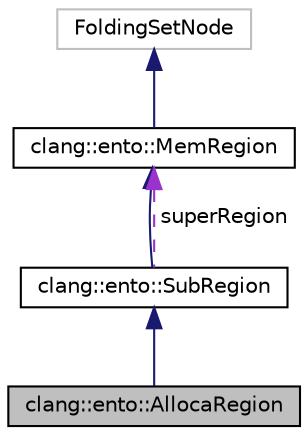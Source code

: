 digraph "clang::ento::AllocaRegion"
{
 // LATEX_PDF_SIZE
  bgcolor="transparent";
  edge [fontname="Helvetica",fontsize="10",labelfontname="Helvetica",labelfontsize="10"];
  node [fontname="Helvetica",fontsize="10",shape=record];
  Node1 [label="clang::ento::AllocaRegion",height=0.2,width=0.4,color="black", fillcolor="grey75", style="filled", fontcolor="black",tooltip="AllocaRegion - A region that represents an untyped blob of bytes created by a call to 'alloca'."];
  Node2 -> Node1 [dir="back",color="midnightblue",fontsize="10",style="solid",fontname="Helvetica"];
  Node2 [label="clang::ento::SubRegion",height=0.2,width=0.4,color="black",URL="$classclang_1_1ento_1_1SubRegion.html",tooltip="SubRegion - A region that subsets another larger region."];
  Node3 -> Node2 [dir="back",color="midnightblue",fontsize="10",style="solid",fontname="Helvetica"];
  Node3 [label="clang::ento::MemRegion",height=0.2,width=0.4,color="black",URL="$classclang_1_1ento_1_1MemRegion.html",tooltip="MemRegion - The root abstract class for all memory regions."];
  Node4 -> Node3 [dir="back",color="midnightblue",fontsize="10",style="solid",fontname="Helvetica"];
  Node4 [label="FoldingSetNode",height=0.2,width=0.4,color="grey75",tooltip=" "];
  Node3 -> Node2 [dir="back",color="darkorchid3",fontsize="10",style="dashed",label=" superRegion" ,fontname="Helvetica"];
}
